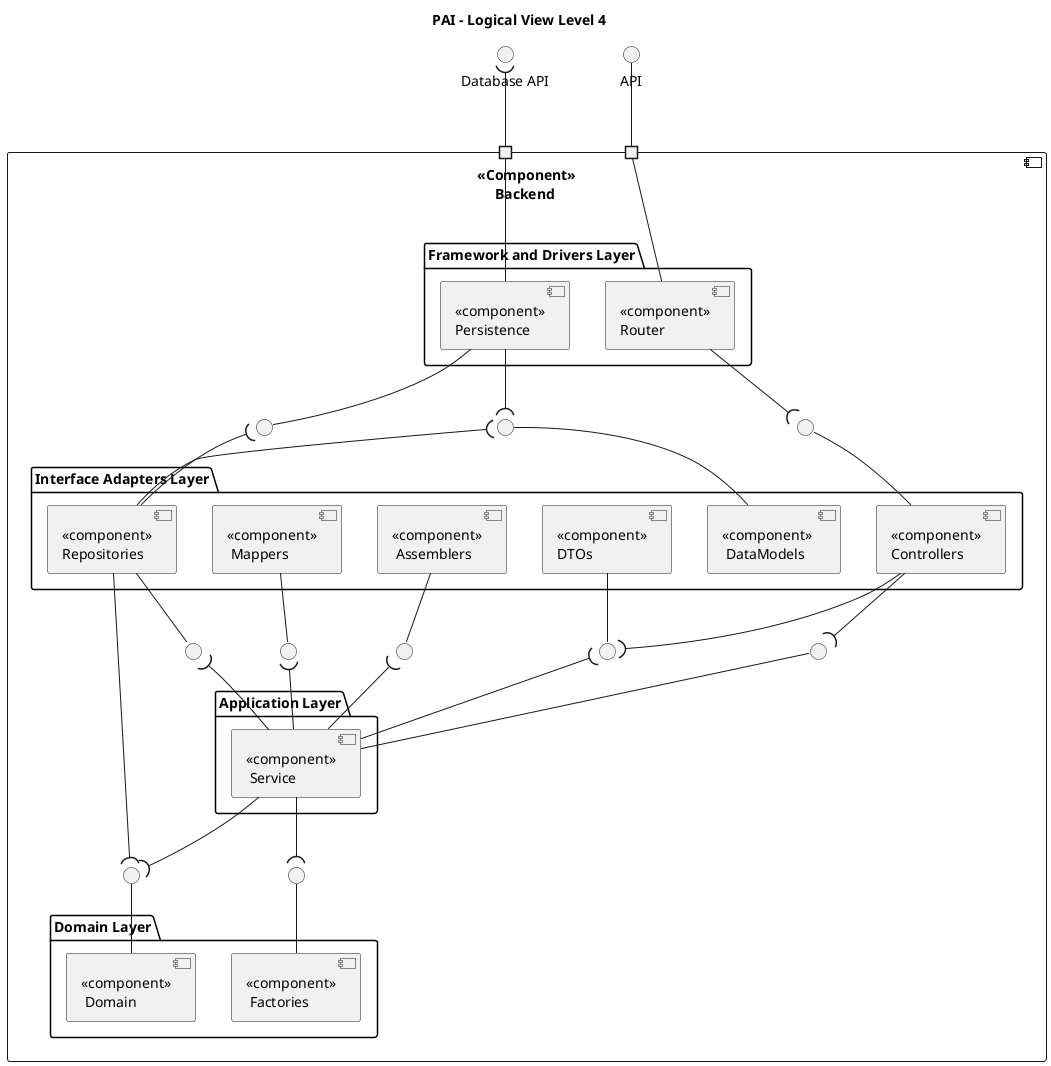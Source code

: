 @startuml

title "PAI - Logical View Level 4"

component "<<Component>>\nBackend " {
    package "Framework and Drivers Layer" {
        component "<<component>>\nPersistence" as Persistence{
        }
        component "<<component>>\nRouter" as Router{
        }
    }

    package "Interface Adapters Layer" {
        component "<<component>>\nControllers" as Controllers{
        }
        component "<<component>>\nRepositories" as Repositories{
        }
        component "<<component>>\n Mappers" as Mappers{
        }
        component "<<component>>\n Assemblers" as Assemblers{
        }
        component "<<component>>\nDTOs" as DTOs{
        }
        component "<<component>> \n DataModels" as DataModels{
        }
    }

    package "Application Layer" {
        component "<<component>>\n Service" as Services{
        }
    }
    package "Domain Layer" {
        component "<<component>>\n Domain" as Domain{
        }
        component "<<component>>\n Factories" as Factories{
        }
    }

    portin " " as port1
    portin " " as port2

    interface " " as ControllerAPI
    interface " " as DatamodelAPI
    interface " " as PersistenceAPI
    interface " " as DTOsAPI
    interface " " as DomainAPI
    interface " " as IAssemblers
    interface " " as IFactory
    interface " " as IMappers
    interface " " as IRepository
    interface " " as IService
}

port1 -u- "API"
port2 -u-( "Database API"

Router --- port1
Persistence -- port2

Controllers -up- ControllerAPI
DataModels -up- DatamodelAPI
Persistence -down- PersistenceAPI
Persistence -down-( DatamodelAPI
Repositories -up-( DatamodelAPI
Repositories -up-( PersistenceAPI
Router -down-( ControllerAPI

DTOs -down- DTOsAPI
Mappers -down- IMappers
Repositories -down- IRepository
Services -up- IService
Assemblers -down- IAssemblers
Controllers -down-( IService
Controllers -up-( DTOsAPI
Services -up-( DTOsAPI
Services -up-( IMappers
Services -up-( IAssemblers
Services -up-( IRepository

Domain -up- DomainAPI
Factories -up- IFactory
Repositories -down-( DomainAPI
Services -down-( DomainAPI
Services -down-( IFactory
@enduml